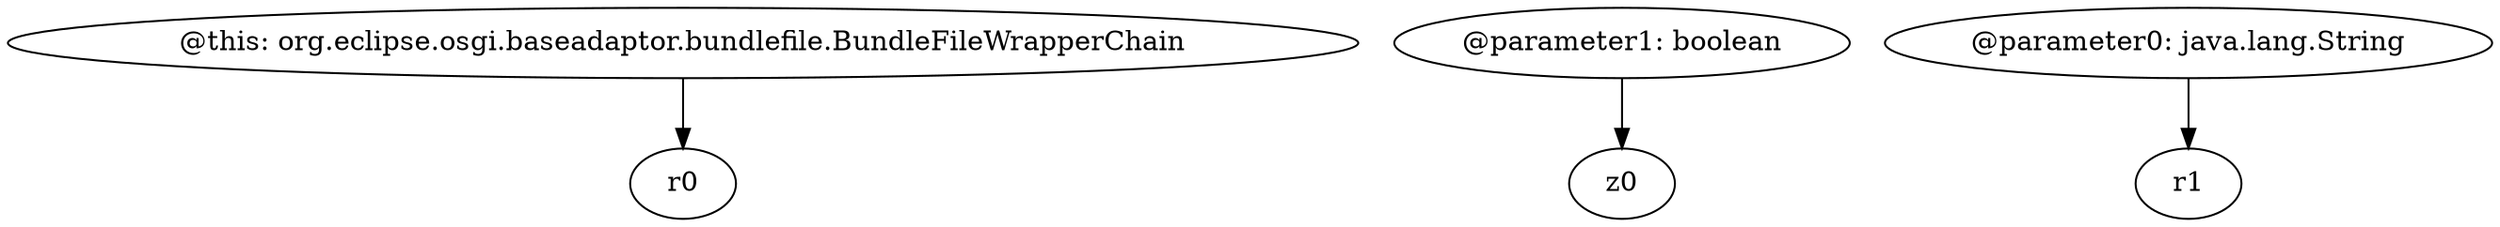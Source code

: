 digraph g {
0[label="@this: org.eclipse.osgi.baseadaptor.bundlefile.BundleFileWrapperChain"]
1[label="r0"]
0->1[label=""]
2[label="@parameter1: boolean"]
3[label="z0"]
2->3[label=""]
4[label="@parameter0: java.lang.String"]
5[label="r1"]
4->5[label=""]
}